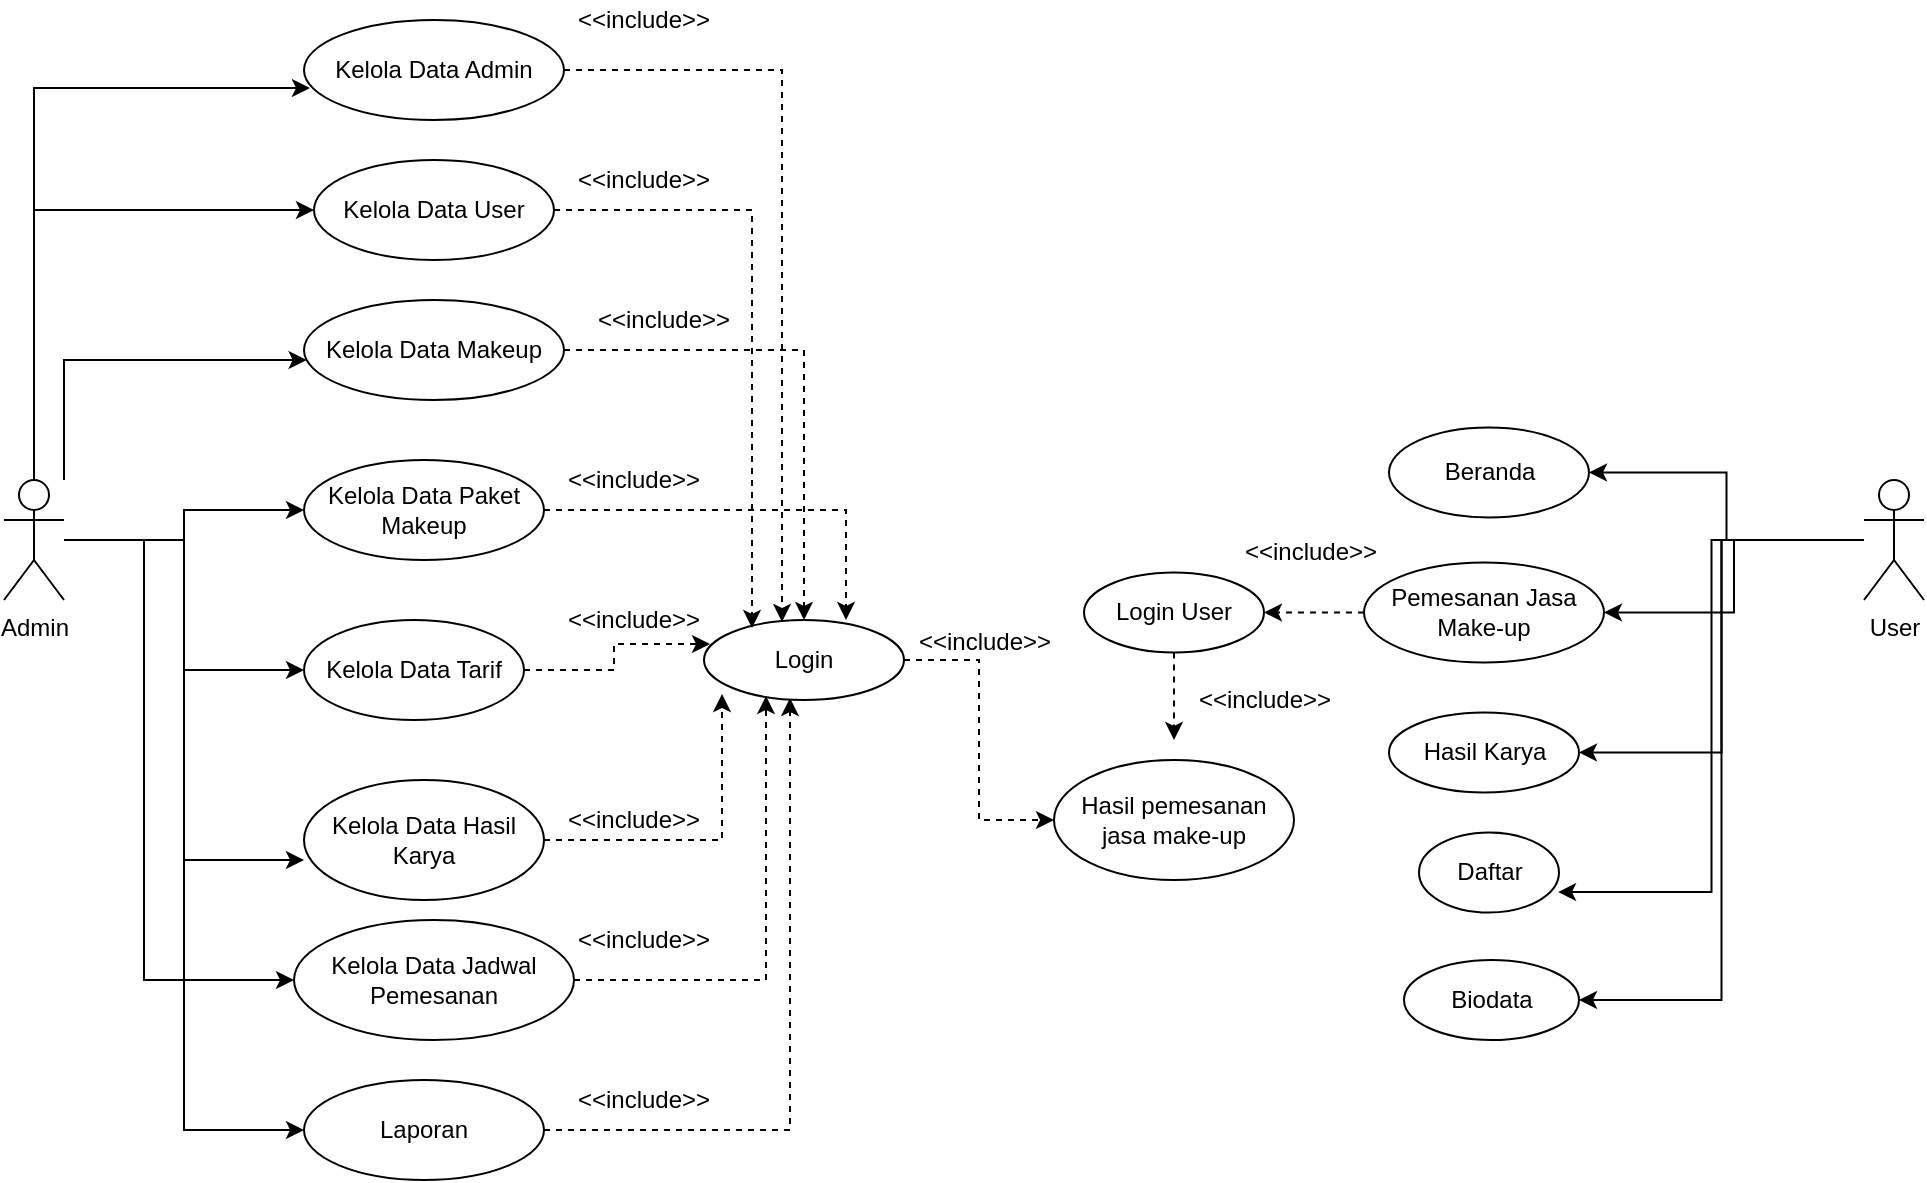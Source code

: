 <mxfile version="13.6.5" type="device"><diagram id="cGU91LU1s8spP6lkgh9S" name="Page-1"><mxGraphModel dx="1422" dy="830" grid="1" gridSize="10" guides="1" tooltips="1" connect="1" arrows="1" fold="1" page="1" pageScale="1" pageWidth="850" pageHeight="1100" math="0" shadow="0"><root><mxCell id="0"/><mxCell id="1" parent="0"/><mxCell id="E6RNn3lXeHkPGXCQUyDo-10" style="edgeStyle=orthogonalEdgeStyle;rounded=0;orthogonalLoop=1;jettySize=auto;html=1;entryX=0.023;entryY=0.68;entryDx=0;entryDy=0;entryPerimeter=0;" parent="1" source="E6RNn3lXeHkPGXCQUyDo-1" target="E6RNn3lXeHkPGXCQUyDo-2" edge="1"><mxGeometry relative="1" as="geometry"><Array as="points"><mxPoint x="145" y="104"/></Array></mxGeometry></mxCell><mxCell id="E6RNn3lXeHkPGXCQUyDo-11" style="edgeStyle=orthogonalEdgeStyle;rounded=0;orthogonalLoop=1;jettySize=auto;html=1;" parent="1" source="E6RNn3lXeHkPGXCQUyDo-1" target="E6RNn3lXeHkPGXCQUyDo-4" edge="1"><mxGeometry relative="1" as="geometry"><Array as="points"><mxPoint x="160" y="240"/></Array></mxGeometry></mxCell><mxCell id="E6RNn3lXeHkPGXCQUyDo-12" style="edgeStyle=orthogonalEdgeStyle;rounded=0;orthogonalLoop=1;jettySize=auto;html=1;" parent="1" source="E6RNn3lXeHkPGXCQUyDo-1" target="E6RNn3lXeHkPGXCQUyDo-5" edge="1"><mxGeometry relative="1" as="geometry"/></mxCell><mxCell id="E6RNn3lXeHkPGXCQUyDo-13" style="edgeStyle=orthogonalEdgeStyle;rounded=0;orthogonalLoop=1;jettySize=auto;html=1;entryX=0;entryY=0.5;entryDx=0;entryDy=0;" parent="1" source="E6RNn3lXeHkPGXCQUyDo-1" target="E6RNn3lXeHkPGXCQUyDo-6" edge="1"><mxGeometry relative="1" as="geometry"/></mxCell><mxCell id="E6RNn3lXeHkPGXCQUyDo-14" style="edgeStyle=orthogonalEdgeStyle;rounded=0;orthogonalLoop=1;jettySize=auto;html=1;entryX=0;entryY=0.667;entryDx=0;entryDy=0;entryPerimeter=0;" parent="1" source="E6RNn3lXeHkPGXCQUyDo-1" target="E6RNn3lXeHkPGXCQUyDo-7" edge="1"><mxGeometry relative="1" as="geometry"/></mxCell><mxCell id="E6RNn3lXeHkPGXCQUyDo-15" style="edgeStyle=orthogonalEdgeStyle;rounded=0;orthogonalLoop=1;jettySize=auto;html=1;entryX=0;entryY=0.5;entryDx=0;entryDy=0;" parent="1" source="E6RNn3lXeHkPGXCQUyDo-1" target="E6RNn3lXeHkPGXCQUyDo-8" edge="1"><mxGeometry relative="1" as="geometry"><Array as="points"><mxPoint x="200" y="330"/><mxPoint x="200" y="550"/></Array></mxGeometry></mxCell><mxCell id="E6RNn3lXeHkPGXCQUyDo-16" style="edgeStyle=orthogonalEdgeStyle;rounded=0;orthogonalLoop=1;jettySize=auto;html=1;entryX=0;entryY=0.5;entryDx=0;entryDy=0;" parent="1" source="E6RNn3lXeHkPGXCQUyDo-1" target="E6RNn3lXeHkPGXCQUyDo-9" edge="1"><mxGeometry relative="1" as="geometry"/></mxCell><mxCell id="1jrKB5_HxbYdyUKGPWxr-3" style="edgeStyle=orthogonalEdgeStyle;rounded=0;orthogonalLoop=1;jettySize=auto;html=1;entryX=0;entryY=0.5;entryDx=0;entryDy=0;" edge="1" parent="1" source="E6RNn3lXeHkPGXCQUyDo-1" target="1jrKB5_HxbYdyUKGPWxr-1"><mxGeometry relative="1" as="geometry"><Array as="points"><mxPoint x="145" y="165"/></Array></mxGeometry></mxCell><mxCell id="E6RNn3lXeHkPGXCQUyDo-1" value="Admin" style="shape=umlActor;verticalLabelPosition=bottom;verticalAlign=top;html=1;outlineConnect=0;" parent="1" vertex="1"><mxGeometry x="130" y="300" width="30" height="60" as="geometry"/></mxCell><mxCell id="E6RNn3lXeHkPGXCQUyDo-19" style="edgeStyle=orthogonalEdgeStyle;rounded=0;orthogonalLoop=1;jettySize=auto;html=1;entryX=0.39;entryY=0.025;entryDx=0;entryDy=0;entryPerimeter=0;dashed=1;" parent="1" source="E6RNn3lXeHkPGXCQUyDo-2" target="E6RNn3lXeHkPGXCQUyDo-17" edge="1"><mxGeometry relative="1" as="geometry"/></mxCell><mxCell id="E6RNn3lXeHkPGXCQUyDo-2" value="Kelola Data Admin" style="ellipse;whiteSpace=wrap;html=1;" parent="1" vertex="1"><mxGeometry x="280" y="70" width="130" height="50" as="geometry"/></mxCell><mxCell id="E6RNn3lXeHkPGXCQUyDo-20" style="edgeStyle=orthogonalEdgeStyle;rounded=0;orthogonalLoop=1;jettySize=auto;html=1;entryX=0.5;entryY=0;entryDx=0;entryDy=0;dashed=1;" parent="1" source="E6RNn3lXeHkPGXCQUyDo-4" target="E6RNn3lXeHkPGXCQUyDo-17" edge="1"><mxGeometry relative="1" as="geometry"/></mxCell><mxCell id="E6RNn3lXeHkPGXCQUyDo-4" value="Kelola Data Makeup" style="ellipse;whiteSpace=wrap;html=1;" parent="1" vertex="1"><mxGeometry x="280" y="210" width="130" height="50" as="geometry"/></mxCell><mxCell id="E6RNn3lXeHkPGXCQUyDo-21" style="edgeStyle=orthogonalEdgeStyle;rounded=0;orthogonalLoop=1;jettySize=auto;html=1;entryX=0.71;entryY=0;entryDx=0;entryDy=0;entryPerimeter=0;dashed=1;" parent="1" source="E6RNn3lXeHkPGXCQUyDo-5" target="E6RNn3lXeHkPGXCQUyDo-17" edge="1"><mxGeometry relative="1" as="geometry"/></mxCell><mxCell id="E6RNn3lXeHkPGXCQUyDo-5" value="Kelola Data Paket Makeup" style="ellipse;whiteSpace=wrap;html=1;" parent="1" vertex="1"><mxGeometry x="280" y="290" width="120" height="50" as="geometry"/></mxCell><mxCell id="E6RNn3lXeHkPGXCQUyDo-22" style="edgeStyle=orthogonalEdgeStyle;rounded=0;orthogonalLoop=1;jettySize=auto;html=1;entryX=0.03;entryY=0.3;entryDx=0;entryDy=0;entryPerimeter=0;dashed=1;" parent="1" source="E6RNn3lXeHkPGXCQUyDo-6" target="E6RNn3lXeHkPGXCQUyDo-17" edge="1"><mxGeometry relative="1" as="geometry"/></mxCell><mxCell id="E6RNn3lXeHkPGXCQUyDo-6" value="Kelola Data Tarif" style="ellipse;whiteSpace=wrap;html=1;" parent="1" vertex="1"><mxGeometry x="280" y="370" width="110" height="50" as="geometry"/></mxCell><mxCell id="E6RNn3lXeHkPGXCQUyDo-23" style="edgeStyle=orthogonalEdgeStyle;rounded=0;orthogonalLoop=1;jettySize=auto;html=1;entryX=0.09;entryY=0.925;entryDx=0;entryDy=0;entryPerimeter=0;dashed=1;" parent="1" source="E6RNn3lXeHkPGXCQUyDo-7" target="E6RNn3lXeHkPGXCQUyDo-17" edge="1"><mxGeometry relative="1" as="geometry"/></mxCell><mxCell id="E6RNn3lXeHkPGXCQUyDo-7" value="Kelola Data Hasil Karya" style="ellipse;whiteSpace=wrap;html=1;" parent="1" vertex="1"><mxGeometry x="280" y="450" width="120" height="60" as="geometry"/></mxCell><mxCell id="E6RNn3lXeHkPGXCQUyDo-24" style="edgeStyle=orthogonalEdgeStyle;rounded=0;orthogonalLoop=1;jettySize=auto;html=1;entryX=0.31;entryY=0.95;entryDx=0;entryDy=0;entryPerimeter=0;dashed=1;" parent="1" source="E6RNn3lXeHkPGXCQUyDo-8" target="E6RNn3lXeHkPGXCQUyDo-17" edge="1"><mxGeometry relative="1" as="geometry"/></mxCell><mxCell id="E6RNn3lXeHkPGXCQUyDo-8" value="Kelola Data Jadwal Pemesanan" style="ellipse;whiteSpace=wrap;html=1;" parent="1" vertex="1"><mxGeometry x="275" y="520" width="140" height="60" as="geometry"/></mxCell><mxCell id="E6RNn3lXeHkPGXCQUyDo-25" style="edgeStyle=orthogonalEdgeStyle;rounded=0;orthogonalLoop=1;jettySize=auto;html=1;entryX=0.43;entryY=0.975;entryDx=0;entryDy=0;entryPerimeter=0;dashed=1;" parent="1" source="E6RNn3lXeHkPGXCQUyDo-9" target="E6RNn3lXeHkPGXCQUyDo-17" edge="1"><mxGeometry relative="1" as="geometry"/></mxCell><mxCell id="E6RNn3lXeHkPGXCQUyDo-9" value="Laporan" style="ellipse;whiteSpace=wrap;html=1;" parent="1" vertex="1"><mxGeometry x="280" y="600" width="120" height="50" as="geometry"/></mxCell><mxCell id="E6RNn3lXeHkPGXCQUyDo-59" style="edgeStyle=orthogonalEdgeStyle;rounded=0;orthogonalLoop=1;jettySize=auto;html=1;entryX=0;entryY=0.5;entryDx=0;entryDy=0;dashed=1;" parent="1" source="E6RNn3lXeHkPGXCQUyDo-17" target="E6RNn3lXeHkPGXCQUyDo-57" edge="1"><mxGeometry relative="1" as="geometry"/></mxCell><mxCell id="E6RNn3lXeHkPGXCQUyDo-17" value="Login" style="ellipse;whiteSpace=wrap;html=1;" parent="1" vertex="1"><mxGeometry x="480" y="370" width="100" height="40" as="geometry"/></mxCell><mxCell id="E6RNn3lXeHkPGXCQUyDo-26" value="&amp;lt;&amp;lt;include&amp;gt;&amp;gt;" style="text;html=1;strokeColor=none;fillColor=none;align=center;verticalAlign=middle;whiteSpace=wrap;rounded=0;" parent="1" vertex="1"><mxGeometry x="430" y="60" width="40" height="20" as="geometry"/></mxCell><mxCell id="E6RNn3lXeHkPGXCQUyDo-27" value="&amp;lt;&amp;lt;include&amp;gt;&amp;gt;" style="text;html=1;strokeColor=none;fillColor=none;align=center;verticalAlign=middle;whiteSpace=wrap;rounded=0;" parent="1" vertex="1"><mxGeometry x="440" y="210" width="40" height="20" as="geometry"/></mxCell><mxCell id="E6RNn3lXeHkPGXCQUyDo-28" value="&amp;lt;&amp;lt;include&amp;gt;&amp;gt;" style="text;html=1;strokeColor=none;fillColor=none;align=center;verticalAlign=middle;whiteSpace=wrap;rounded=0;" parent="1" vertex="1"><mxGeometry x="425" y="290" width="40" height="20" as="geometry"/></mxCell><mxCell id="E6RNn3lXeHkPGXCQUyDo-29" value="&amp;lt;&amp;lt;include&amp;gt;&amp;gt;" style="text;html=1;strokeColor=none;fillColor=none;align=center;verticalAlign=middle;whiteSpace=wrap;rounded=0;" parent="1" vertex="1"><mxGeometry x="425" y="360" width="40" height="20" as="geometry"/></mxCell><mxCell id="E6RNn3lXeHkPGXCQUyDo-30" value="&amp;lt;&amp;lt;include&amp;gt;&amp;gt;" style="text;html=1;strokeColor=none;fillColor=none;align=center;verticalAlign=middle;whiteSpace=wrap;rounded=0;" parent="1" vertex="1"><mxGeometry x="425" y="460" width="40" height="20" as="geometry"/></mxCell><mxCell id="E6RNn3lXeHkPGXCQUyDo-31" value="&amp;lt;&amp;lt;include&amp;gt;&amp;gt;" style="text;html=1;strokeColor=none;fillColor=none;align=center;verticalAlign=middle;whiteSpace=wrap;rounded=0;" parent="1" vertex="1"><mxGeometry x="430" y="520" width="40" height="20" as="geometry"/></mxCell><mxCell id="E6RNn3lXeHkPGXCQUyDo-32" value="&amp;lt;&amp;lt;include&amp;gt;&amp;gt;" style="text;html=1;strokeColor=none;fillColor=none;align=center;verticalAlign=middle;whiteSpace=wrap;rounded=0;" parent="1" vertex="1"><mxGeometry x="430" y="600" width="40" height="20" as="geometry"/></mxCell><mxCell id="E6RNn3lXeHkPGXCQUyDo-47" style="edgeStyle=orthogonalEdgeStyle;rounded=0;orthogonalLoop=1;jettySize=auto;html=1;entryX=1;entryY=0.5;entryDx=0;entryDy=0;" parent="1" source="E6RNn3lXeHkPGXCQUyDo-33" target="E6RNn3lXeHkPGXCQUyDo-34" edge="1"><mxGeometry relative="1" as="geometry"/></mxCell><mxCell id="E6RNn3lXeHkPGXCQUyDo-48" style="edgeStyle=orthogonalEdgeStyle;rounded=0;orthogonalLoop=1;jettySize=auto;html=1;entryX=1;entryY=0.5;entryDx=0;entryDy=0;" parent="1" source="E6RNn3lXeHkPGXCQUyDo-33" target="E6RNn3lXeHkPGXCQUyDo-35" edge="1"><mxGeometry relative="1" as="geometry"/></mxCell><mxCell id="E6RNn3lXeHkPGXCQUyDo-50" style="edgeStyle=orthogonalEdgeStyle;rounded=0;orthogonalLoop=1;jettySize=auto;html=1;entryX=1;entryY=0.5;entryDx=0;entryDy=0;" parent="1" source="E6RNn3lXeHkPGXCQUyDo-33" target="E6RNn3lXeHkPGXCQUyDo-40" edge="1"><mxGeometry relative="1" as="geometry"/></mxCell><mxCell id="E6RNn3lXeHkPGXCQUyDo-51" style="edgeStyle=orthogonalEdgeStyle;rounded=0;orthogonalLoop=1;jettySize=auto;html=1;entryX=0.993;entryY=0.744;entryDx=0;entryDy=0;entryPerimeter=0;" parent="1" source="E6RNn3lXeHkPGXCQUyDo-33" target="E6RNn3lXeHkPGXCQUyDo-41" edge="1"><mxGeometry relative="1" as="geometry"/></mxCell><mxCell id="E6RNn3lXeHkPGXCQUyDo-69" style="edgeStyle=orthogonalEdgeStyle;rounded=0;orthogonalLoop=1;jettySize=auto;html=1;entryX=1;entryY=0.5;entryDx=0;entryDy=0;" parent="1" source="E6RNn3lXeHkPGXCQUyDo-33" target="E6RNn3lXeHkPGXCQUyDo-68" edge="1"><mxGeometry relative="1" as="geometry"/></mxCell><mxCell id="E6RNn3lXeHkPGXCQUyDo-33" value="User" style="shape=umlActor;verticalLabelPosition=bottom;verticalAlign=top;html=1;outlineConnect=0;" parent="1" vertex="1"><mxGeometry x="1060" y="300" width="30" height="60" as="geometry"/></mxCell><mxCell id="E6RNn3lXeHkPGXCQUyDo-34" value="Beranda" style="ellipse;whiteSpace=wrap;html=1;" parent="1" vertex="1"><mxGeometry x="822.5" y="273.75" width="100" height="45" as="geometry"/></mxCell><mxCell id="E6RNn3lXeHkPGXCQUyDo-54" style="edgeStyle=orthogonalEdgeStyle;rounded=0;orthogonalLoop=1;jettySize=auto;html=1;entryX=1;entryY=0.5;entryDx=0;entryDy=0;dashed=1;" parent="1" source="E6RNn3lXeHkPGXCQUyDo-35" target="E6RNn3lXeHkPGXCQUyDo-46" edge="1"><mxGeometry relative="1" as="geometry"/></mxCell><mxCell id="E6RNn3lXeHkPGXCQUyDo-35" value="Pemesanan Jasa Make-up" style="ellipse;whiteSpace=wrap;html=1;" parent="1" vertex="1"><mxGeometry x="810" y="341.25" width="120" height="50" as="geometry"/></mxCell><mxCell id="E6RNn3lXeHkPGXCQUyDo-40" value="Hasil Karya" style="ellipse;whiteSpace=wrap;html=1;" parent="1" vertex="1"><mxGeometry x="822.5" y="416.25" width="95" height="40" as="geometry"/></mxCell><mxCell id="E6RNn3lXeHkPGXCQUyDo-41" value="Daftar" style="ellipse;whiteSpace=wrap;html=1;" parent="1" vertex="1"><mxGeometry x="837.5" y="476.25" width="70" height="40" as="geometry"/></mxCell><mxCell id="E6RNn3lXeHkPGXCQUyDo-58" style="edgeStyle=orthogonalEdgeStyle;rounded=0;orthogonalLoop=1;jettySize=auto;html=1;dashed=1;" parent="1" source="E6RNn3lXeHkPGXCQUyDo-46" edge="1"><mxGeometry relative="1" as="geometry"><mxPoint x="715" y="430" as="targetPoint"/></mxGeometry></mxCell><mxCell id="E6RNn3lXeHkPGXCQUyDo-46" value="Login User" style="ellipse;whiteSpace=wrap;html=1;" parent="1" vertex="1"><mxGeometry x="670" y="346.25" width="90" height="40" as="geometry"/></mxCell><mxCell id="E6RNn3lXeHkPGXCQUyDo-57" value="Hasil pemesanan jasa make-up" style="ellipse;whiteSpace=wrap;html=1;" parent="1" vertex="1"><mxGeometry x="655" y="440" width="120" height="60" as="geometry"/></mxCell><mxCell id="E6RNn3lXeHkPGXCQUyDo-60" value="&amp;lt;&amp;lt;include&amp;gt;&amp;gt;" style="text;html=1;align=center;verticalAlign=middle;resizable=0;points=[];autosize=1;" parent="1" vertex="1"><mxGeometry x="742.5" y="326.25" width="80" height="20" as="geometry"/></mxCell><mxCell id="E6RNn3lXeHkPGXCQUyDo-61" value="&amp;lt;&amp;lt;include&amp;gt;&amp;gt;" style="text;html=1;align=center;verticalAlign=middle;resizable=0;points=[];autosize=1;" parent="1" vertex="1"><mxGeometry x="580" y="371.25" width="80" height="20" as="geometry"/></mxCell><mxCell id="E6RNn3lXeHkPGXCQUyDo-62" value="&amp;lt;&amp;lt;include&amp;gt;&amp;gt;" style="text;html=1;align=center;verticalAlign=middle;resizable=0;points=[];autosize=1;" parent="1" vertex="1"><mxGeometry x="720" y="400" width="80" height="20" as="geometry"/></mxCell><mxCell id="E6RNn3lXeHkPGXCQUyDo-68" value="Biodata" style="ellipse;whiteSpace=wrap;html=1;" parent="1" vertex="1"><mxGeometry x="830" y="540" width="87.5" height="40" as="geometry"/></mxCell><mxCell id="1jrKB5_HxbYdyUKGPWxr-4" style="edgeStyle=orthogonalEdgeStyle;rounded=0;orthogonalLoop=1;jettySize=auto;html=1;entryX=0.24;entryY=0.1;entryDx=0;entryDy=0;entryPerimeter=0;dashed=1;" edge="1" parent="1" source="1jrKB5_HxbYdyUKGPWxr-1" target="E6RNn3lXeHkPGXCQUyDo-17"><mxGeometry relative="1" as="geometry"/></mxCell><mxCell id="1jrKB5_HxbYdyUKGPWxr-1" value="Kelola Data User" style="ellipse;whiteSpace=wrap;html=1;" vertex="1" parent="1"><mxGeometry x="285" y="140" width="120" height="50" as="geometry"/></mxCell><mxCell id="1jrKB5_HxbYdyUKGPWxr-5" value="&amp;lt;&amp;lt;include&amp;gt;&amp;gt;" style="text;html=1;strokeColor=none;fillColor=none;align=center;verticalAlign=middle;whiteSpace=wrap;rounded=0;" vertex="1" parent="1"><mxGeometry x="430" y="140" width="40" height="20" as="geometry"/></mxCell></root></mxGraphModel></diagram></mxfile>